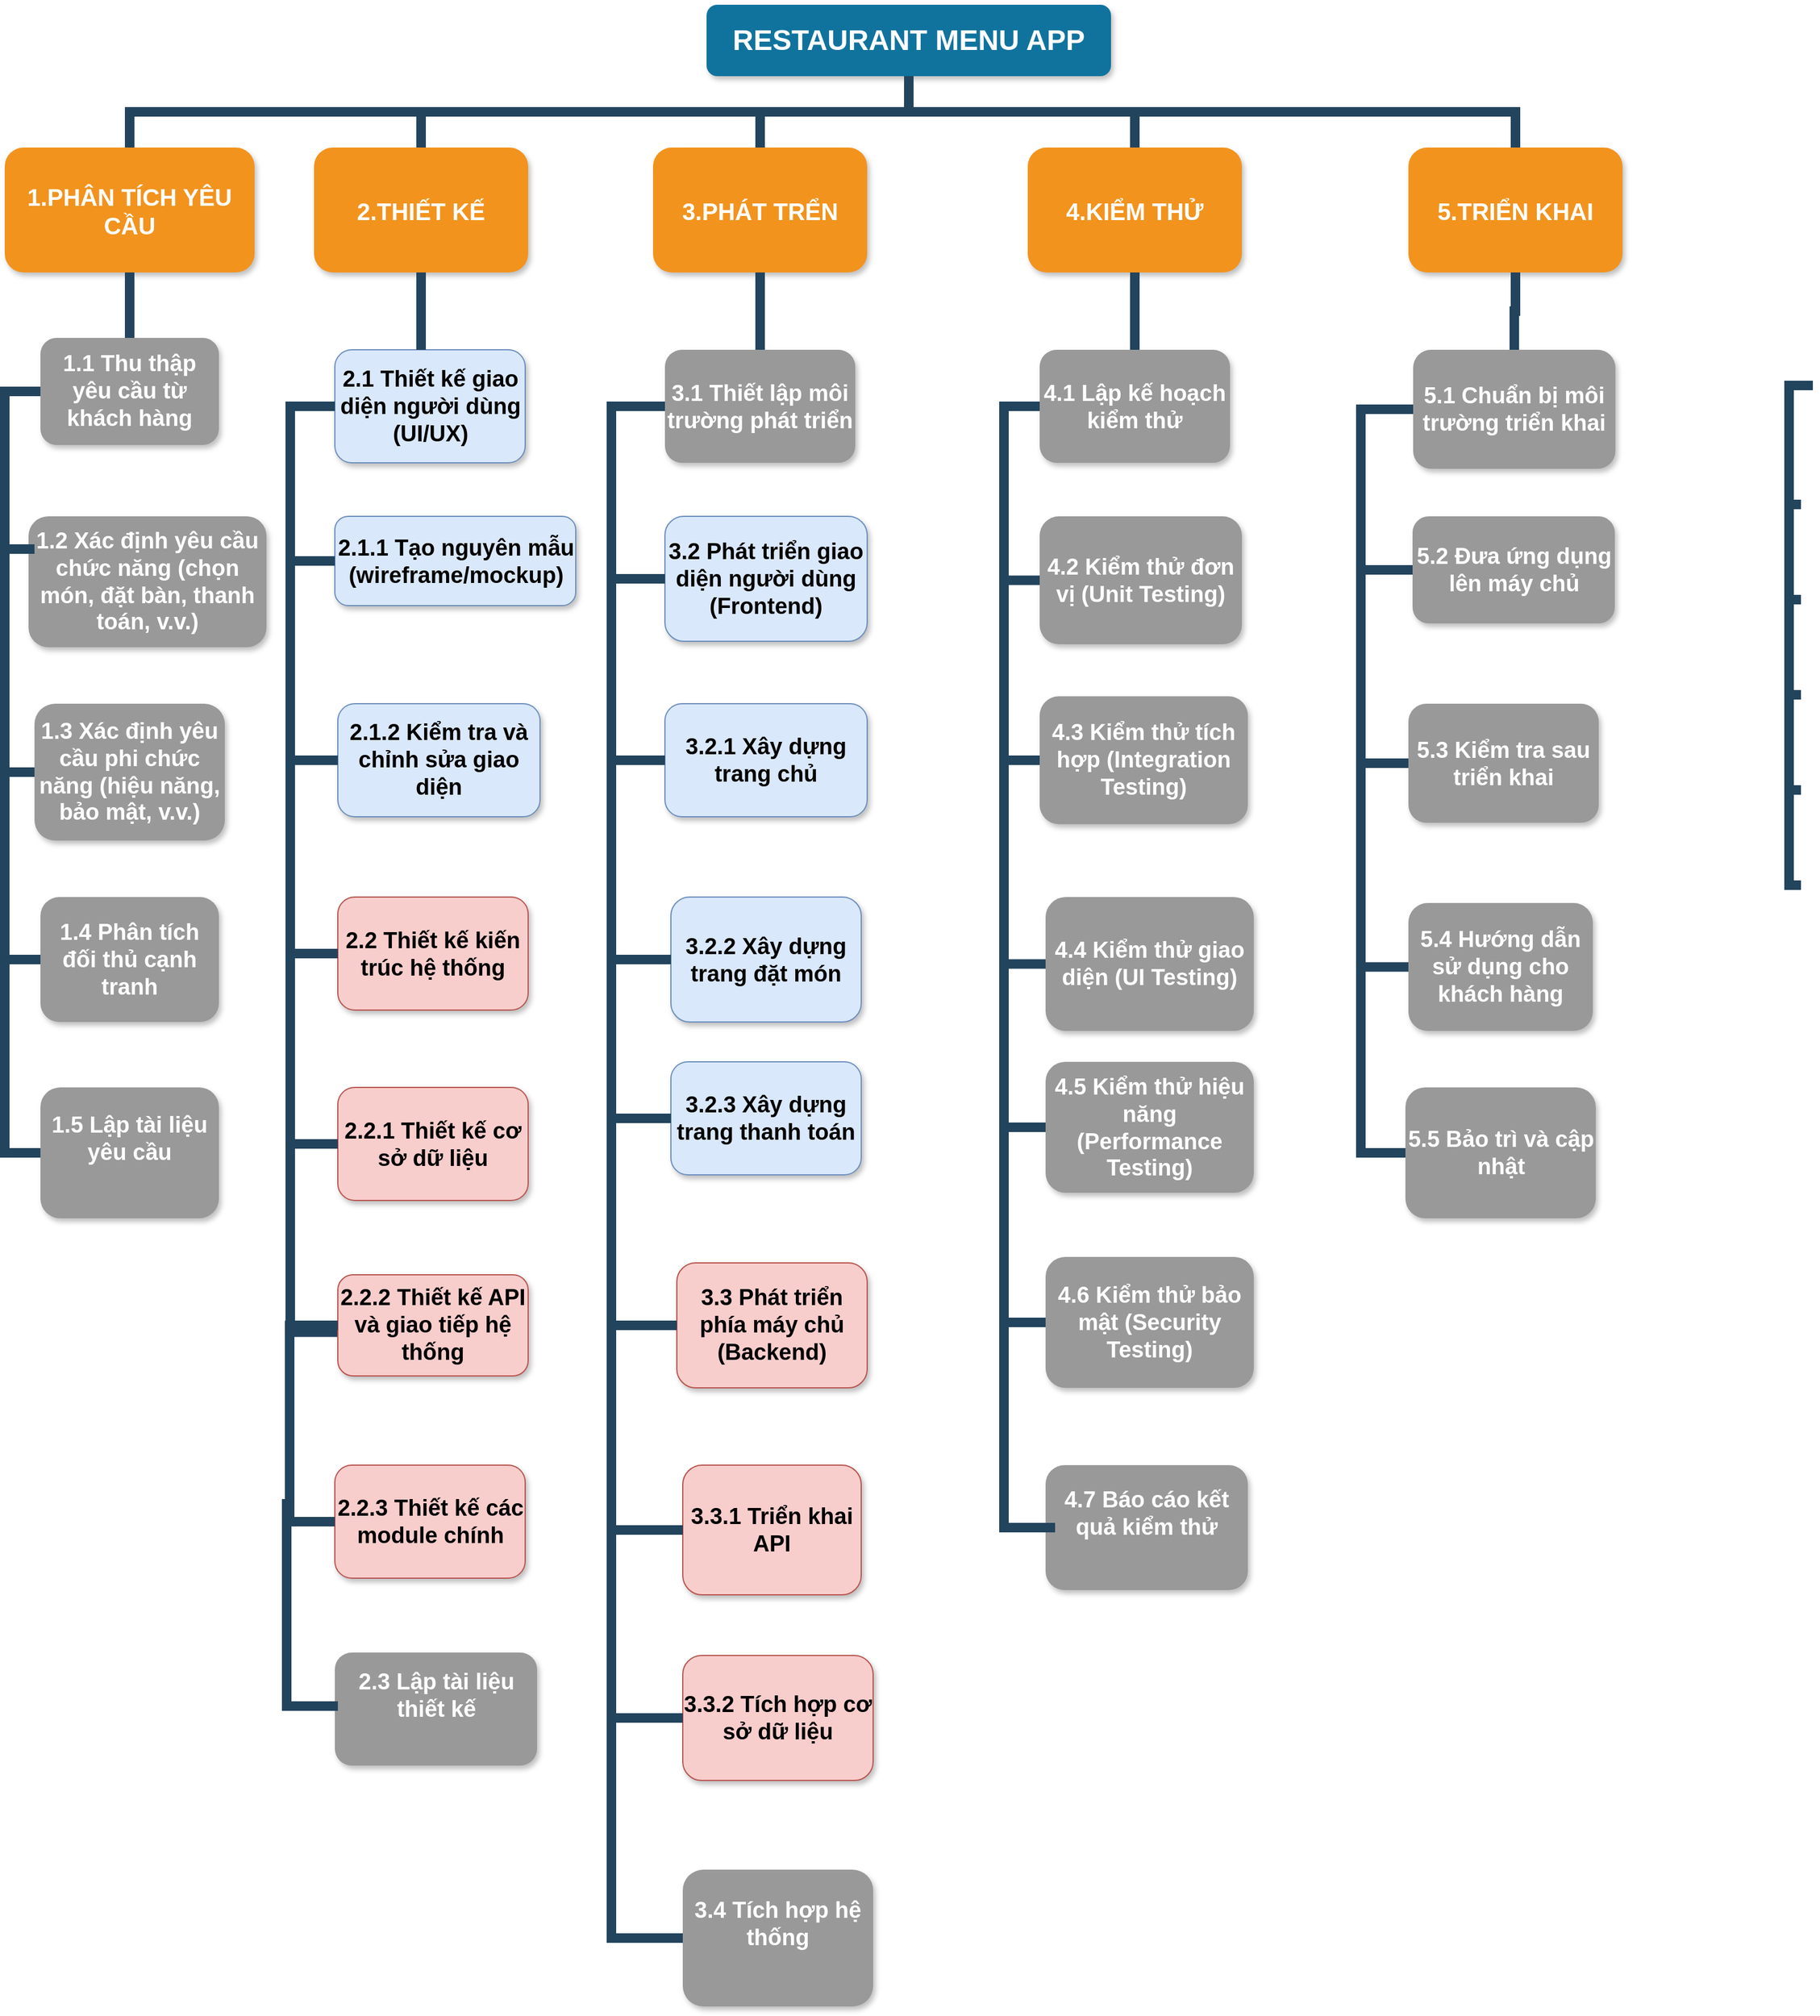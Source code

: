 <mxfile version="25.0.3">
  <diagram name="Page-1" id="64c3da0e-402f-94eb-ee01-a36477274f13">
    <mxGraphModel dx="1500" dy="817" grid="1" gridSize="10" guides="1" tooltips="1" connect="1" arrows="1" fold="1" page="1" pageScale="1" pageWidth="1169" pageHeight="826" background="none" math="0" shadow="0">
      <root>
        <mxCell id="0" />
        <mxCell id="1" parent="0" />
        <mxCell id="2" value="RESTAURANT MENU APP" style="whiteSpace=wrap;rounded=1;shadow=1;fillColor=#10739E;strokeColor=none;fontColor=#FFFFFF;fontStyle=1;fontSize=24" parent="1" vertex="1">
          <mxGeometry x="990" y="10" width="340" height="60" as="geometry" />
        </mxCell>
        <mxCell id="3" value="1.PHÂN TÍCH YÊU CẦU" style="whiteSpace=wrap;rounded=1;fillColor=#F2931E;strokeColor=none;shadow=1;fontColor=#FFFFFF;fontStyle=1;fontSize=20;" parent="1" vertex="1">
          <mxGeometry x="400" y="130" width="210" height="105" as="geometry" />
        </mxCell>
        <mxCell id="4" value="2.THIẾT KẾ" style="whiteSpace=wrap;rounded=1;fillColor=#F2931E;strokeColor=none;shadow=1;fontColor=#FFFFFF;fontStyle=1;fontSize=20;" parent="1" vertex="1">
          <mxGeometry x="660" y="130" width="180" height="105" as="geometry" />
        </mxCell>
        <mxCell id="6" value="3.PHÁT TRỂN" style="whiteSpace=wrap;rounded=1;fillColor=#F2931E;strokeColor=none;shadow=1;fontColor=#FFFFFF;fontStyle=1;fontSize=20;" parent="1" vertex="1">
          <mxGeometry x="945" y="130" width="180" height="105" as="geometry" />
        </mxCell>
        <mxCell id="7" value="4.KIỂM THỬ" style="whiteSpace=wrap;rounded=1;fillColor=#F2931E;strokeColor=none;shadow=1;fontColor=#FFFFFF;fontStyle=1;fontSize=20;" parent="1" vertex="1">
          <mxGeometry x="1260" y="130" width="180" height="105" as="geometry" />
        </mxCell>
        <mxCell id="8" value="5.TRIỂN KHAI" style="whiteSpace=wrap;rounded=1;fillColor=#F2931E;strokeColor=none;shadow=1;fontColor=#FFFFFF;fontStyle=1;fontSize=20;" parent="1" vertex="1">
          <mxGeometry x="1580" y="130" width="180" height="105" as="geometry" />
        </mxCell>
        <mxCell id="10" value="1.1 Thu thập yêu cầu từ khách hàng" style="whiteSpace=wrap;rounded=1;fillColor=#999999;strokeColor=none;shadow=1;fontColor=#FFFFFF;fontSize=19;fontStyle=1" parent="1" vertex="1">
          <mxGeometry x="430" y="290" width="150" height="90" as="geometry" />
        </mxCell>
        <mxCell id="23" value="1.2 Xác định yêu cầu chức năng (chọn món, đặt bàn, thanh toán, v.v.)" style="whiteSpace=wrap;rounded=1;fillColor=#999999;strokeColor=none;shadow=1;fontColor=#FFFFFF;fontStyle=1;fontSize=19;" parent="1" vertex="1">
          <mxGeometry x="420" y="440" width="200" height="110" as="geometry" />
        </mxCell>
        <mxCell id="24" value="1.3 Xác định yêu cầu phi chức năng (hiệu năng, bảo mật, v.v.)" style="whiteSpace=wrap;rounded=1;fillColor=#999999;strokeColor=none;shadow=1;fontColor=#FFFFFF;fontStyle=1;fontSize=19;" parent="1" vertex="1">
          <mxGeometry x="425" y="597.5" width="160" height="115" as="geometry" />
        </mxCell>
        <mxCell id="25" value="1.4 Phân tích đối thủ cạnh tranh" style="whiteSpace=wrap;rounded=1;fillColor=#999999;strokeColor=none;shadow=1;fontColor=#FFFFFF;fontStyle=1;fontSize=19;" parent="1" vertex="1">
          <mxGeometry x="430" y="760" width="150" height="105" as="geometry" />
        </mxCell>
        <mxCell id="26" value="1.5 Lập tài liệu yêu cầu&#xa;" style="whiteSpace=wrap;rounded=1;fillColor=#999999;strokeColor=none;shadow=1;fontColor=#FFFFFF;fontStyle=1;fontSize=19;" parent="1" vertex="1">
          <mxGeometry x="430" y="920" width="150" height="110" as="geometry" />
        </mxCell>
        <mxCell id="43" value="2.1 Thiết kế giao diện người dùng (UI/UX)" style="whiteSpace=wrap;rounded=1;fillColor=#dae8fc;strokeColor=#6c8ebf;shadow=1;fontSize=19;fontStyle=1" parent="1" vertex="1">
          <mxGeometry x="677.5" y="300" width="160" height="95" as="geometry" />
        </mxCell>
        <mxCell id="45" value="2.1.1 Tạo nguyên mẫu (wireframe/mockup)" style="whiteSpace=wrap;rounded=1;fillColor=#dae8fc;strokeColor=#6c8ebf;shadow=1;fontStyle=1;fontSize=19;" parent="1" vertex="1">
          <mxGeometry x="677.5" y="440" width="202.5" height="75" as="geometry" />
        </mxCell>
        <mxCell id="46" value="2.1.2 Kiểm tra và chỉnh sửa giao diện" style="whiteSpace=wrap;rounded=1;fillColor=#dae8fc;strokeColor=#6c8ebf;shadow=1;fontStyle=1;fontSize=19;" parent="1" vertex="1">
          <mxGeometry x="680" y="597.5" width="170" height="95" as="geometry" />
        </mxCell>
        <mxCell id="47" value="2.2 Thiết kế kiến trúc hệ thống" style="whiteSpace=wrap;rounded=1;fillColor=#f8cecc;strokeColor=#b85450;shadow=1;fontStyle=1;fontSize=19;" parent="1" vertex="1">
          <mxGeometry x="680" y="760" width="160" height="95" as="geometry" />
        </mxCell>
        <mxCell id="48" value="2.2.1 Thiết kế cơ sở dữ liệu" style="whiteSpace=wrap;rounded=1;fillColor=#f8cecc;strokeColor=#b85450;shadow=1;fontStyle=1;fontSize=19;" parent="1" vertex="1">
          <mxGeometry x="680" y="920" width="160" height="95" as="geometry" />
        </mxCell>
        <mxCell id="103" value="" style="edgeStyle=elbowEdgeStyle;elbow=vertical;rounded=0;fontColor=#000000;endArrow=none;endFill=0;strokeWidth=8;strokeColor=#23445D;" parent="1" source="3" target="10" edge="1">
          <mxGeometry width="100" height="100" relative="1" as="geometry">
            <mxPoint x="330" y="295" as="sourcePoint" />
            <mxPoint x="430" y="195" as="targetPoint" />
          </mxGeometry>
        </mxCell>
        <mxCell id="105" value="" style="edgeStyle=elbowEdgeStyle;elbow=horizontal;rounded=0;fontColor=#000000;endArrow=none;endFill=0;strokeWidth=8;strokeColor=#23445D;fontSize=19;fontStyle=1" parent="1" source="10" edge="1">
          <mxGeometry width="100" height="100" relative="1" as="geometry">
            <mxPoint x="360" y="495" as="sourcePoint" />
            <mxPoint x="425.0" y="467.5" as="targetPoint" />
            <Array as="points">
              <mxPoint x="400" y="395" />
            </Array>
          </mxGeometry>
        </mxCell>
        <mxCell id="106" value="" style="edgeStyle=elbowEdgeStyle;elbow=horizontal;rounded=0;fontColor=#000000;endArrow=none;endFill=0;strokeWidth=8;strokeColor=#23445D;fontSize=19;entryX=0;entryY=0.5;entryDx=0;entryDy=0;fontStyle=1" parent="1" source="10" target="24" edge="1">
          <mxGeometry width="100" height="100" relative="1" as="geometry">
            <mxPoint x="430" y="355" as="sourcePoint" />
            <mxPoint x="430.0" y="612.5" as="targetPoint" />
            <Array as="points">
              <mxPoint x="400" y="415" />
            </Array>
          </mxGeometry>
        </mxCell>
        <mxCell id="107" value="" style="edgeStyle=elbowEdgeStyle;elbow=horizontal;rounded=0;fontColor=#000000;endArrow=none;endFill=0;strokeWidth=8;strokeColor=#23445D;fontSize=19;fontStyle=1" parent="1" source="10" edge="1">
          <mxGeometry width="100" height="100" relative="1" as="geometry">
            <mxPoint x="430" y="355" as="sourcePoint" />
            <mxPoint x="400" y="685" as="targetPoint" />
            <Array as="points">
              <mxPoint x="400" y="555" />
            </Array>
          </mxGeometry>
        </mxCell>
        <mxCell id="109" value="" style="edgeStyle=elbowEdgeStyle;elbow=horizontal;rounded=0;fontColor=#000000;endArrow=none;endFill=0;strokeWidth=8;strokeColor=#23445D;fontSize=19;entryX=0;entryY=0.5;entryDx=0;entryDy=0;fontStyle=1" parent="1" source="10" target="26" edge="1">
          <mxGeometry width="100" height="100" relative="1" as="geometry">
            <mxPoint x="450" y="375" as="sourcePoint" />
            <mxPoint x="425.0" y="915" as="targetPoint" />
            <Array as="points">
              <mxPoint x="400" y="425" />
            </Array>
          </mxGeometry>
        </mxCell>
        <mxCell id="110" value="" style="edgeStyle=elbowEdgeStyle;elbow=horizontal;rounded=0;fontColor=#000000;endArrow=none;endFill=0;strokeWidth=8;strokeColor=#23445D;fontSize=19;fontStyle=1" parent="1" source="10" target="25" edge="1">
          <mxGeometry width="100" height="100" relative="1" as="geometry">
            <mxPoint x="460" y="385" as="sourcePoint" />
            <mxPoint x="460" y="485" as="targetPoint" />
            <Array as="points">
              <mxPoint x="400" y="445" />
            </Array>
          </mxGeometry>
        </mxCell>
        <mxCell id="116" value="" style="edgeStyle=elbowEdgeStyle;elbow=vertical;rounded=0;fontColor=#000000;endArrow=none;endFill=0;strokeWidth=8;strokeColor=#23445D;" parent="1" source="4" target="43" edge="1">
          <mxGeometry width="100" height="100" relative="1" as="geometry">
            <mxPoint x="410" y="245.0" as="sourcePoint" />
            <mxPoint x="310" y="315" as="targetPoint" />
            <Array as="points">
              <mxPoint x="750" y="280" />
            </Array>
          </mxGeometry>
        </mxCell>
        <mxCell id="119" value="" style="edgeStyle=elbowEdgeStyle;elbow=horizontal;rounded=0;fontColor=#000000;endArrow=none;endFill=0;strokeWidth=8;strokeColor=#23445D;fontSize=19;fontStyle=1" parent="1" source="43" target="46" edge="1">
          <mxGeometry width="100" height="100" relative="1" as="geometry">
            <mxPoint x="650" y="352.5" as="sourcePoint" />
            <mxPoint x="650.0" y="532.5" as="targetPoint" />
            <Array as="points">
              <mxPoint x="640" y="442.5" />
            </Array>
          </mxGeometry>
        </mxCell>
        <mxCell id="120" value="" style="edgeStyle=elbowEdgeStyle;elbow=horizontal;rounded=0;fontColor=#000000;endArrow=none;endFill=0;strokeWidth=8;strokeColor=#23445D;entryX=0;entryY=0.567;entryDx=0;entryDy=0;entryPerimeter=0;fontSize=19;fontStyle=1" parent="1" source="43" target="l3d1bwcE0rLVuhqeLfsA-234" edge="1">
          <mxGeometry width="100" height="100" relative="1" as="geometry">
            <mxPoint x="650" y="352.5" as="sourcePoint" />
            <mxPoint x="650" y="862.5" as="targetPoint" />
            <Array as="points">
              <mxPoint x="640" y="572.5" />
            </Array>
          </mxGeometry>
        </mxCell>
        <mxCell id="121" value="" style="edgeStyle=elbowEdgeStyle;elbow=horizontal;rounded=0;fontColor=#000000;endArrow=none;endFill=0;strokeWidth=8;strokeColor=#23445D;fontSize=19;fontStyle=1" parent="1" source="43" target="48" edge="1">
          <mxGeometry width="100" height="100" relative="1" as="geometry">
            <mxPoint x="650" y="352.5" as="sourcePoint" />
            <mxPoint x="650" y="692.5" as="targetPoint" />
            <Array as="points">
              <mxPoint x="640" y="522.5" />
            </Array>
          </mxGeometry>
        </mxCell>
        <mxCell id="122" value="" style="edgeStyle=elbowEdgeStyle;elbow=horizontal;rounded=0;fontColor=#000000;endArrow=none;endFill=0;strokeWidth=8;strokeColor=#23445D;fontSize=19;fontStyle=1" parent="1" source="43" target="47" edge="1">
          <mxGeometry width="100" height="100" relative="1" as="geometry">
            <mxPoint x="650" y="352.5" as="sourcePoint" />
            <mxPoint x="650.0" y="612.5" as="targetPoint" />
            <Array as="points">
              <mxPoint x="640" y="520" />
            </Array>
          </mxGeometry>
        </mxCell>
        <mxCell id="133" value="3.1 Thiết lập môi trường phát triển" style="whiteSpace=wrap;rounded=1;fillColor=#999999;strokeColor=none;shadow=1;fontColor=#FFFFFF;fontSize=19;fontStyle=1" parent="1" vertex="1">
          <mxGeometry x="955" y="300" width="160" height="95" as="geometry" />
        </mxCell>
        <mxCell id="135" value="3.2 Phát triển giao diện người dùng (Frontend)" style="whiteSpace=wrap;rounded=1;fillColor=#dae8fc;strokeColor=#6c8ebf;shadow=1;fontStyle=1;fontSize=19;" parent="1" vertex="1">
          <mxGeometry x="955" y="440" width="170" height="105" as="geometry" />
        </mxCell>
        <mxCell id="136" value="3.2.1 Xây dựng trang chủ" style="whiteSpace=wrap;rounded=1;fillColor=#dae8fc;strokeColor=#6c8ebf;shadow=1;fontStyle=1;fontSize=19;" parent="1" vertex="1">
          <mxGeometry x="955" y="597.5" width="170" height="95" as="geometry" />
        </mxCell>
        <mxCell id="137" value="3.2.2 Xây dựng trang đặt món" style="whiteSpace=wrap;rounded=1;fillColor=#dae8fc;strokeColor=#6c8ebf;shadow=1;fontStyle=1;fontSize=19;" parent="1" vertex="1">
          <mxGeometry x="960" y="760" width="160" height="105" as="geometry" />
        </mxCell>
        <mxCell id="138" value="3.2.3 Xây dựng trang thanh toán" style="whiteSpace=wrap;rounded=1;fillColor=#dae8fc;strokeColor=#6c8ebf;shadow=1;fontStyle=1;fontSize=19;" parent="1" vertex="1">
          <mxGeometry x="960" y="898.5" width="160" height="95" as="geometry" />
        </mxCell>
        <mxCell id="139" value="3.3 Phát triển phía máy chủ (Backend)" style="whiteSpace=wrap;rounded=1;fillColor=#f8cecc;strokeColor=#b85450;shadow=1;fontStyle=1;fontSize=19;" parent="1" vertex="1">
          <mxGeometry x="965" y="1067.5" width="160" height="105" as="geometry" />
        </mxCell>
        <mxCell id="146" value="" style="edgeStyle=elbowEdgeStyle;elbow=horizontal;rounded=0;fontColor=#000000;endArrow=none;endFill=0;strokeWidth=8;strokeColor=#23445D;fontSize=19;fontStyle=1" parent="1" source="133" target="136" edge="1">
          <mxGeometry width="100" height="100" relative="1" as="geometry">
            <mxPoint x="920" y="345" as="sourcePoint" />
            <mxPoint x="920.0" y="525" as="targetPoint" />
            <Array as="points">
              <mxPoint x="910" y="435" />
            </Array>
          </mxGeometry>
        </mxCell>
        <mxCell id="147" value="" style="edgeStyle=elbowEdgeStyle;elbow=horizontal;rounded=0;fontColor=#000000;endArrow=none;endFill=0;strokeWidth=8;strokeColor=#23445D;fontSize=19;fontStyle=1" parent="1" source="133" target="139" edge="1">
          <mxGeometry width="100" height="100" relative="1" as="geometry">
            <mxPoint x="920" y="345" as="sourcePoint" />
            <mxPoint x="920" y="765" as="targetPoint" />
            <Array as="points">
              <mxPoint x="910" y="565" />
            </Array>
          </mxGeometry>
        </mxCell>
        <mxCell id="148" value="" style="edgeStyle=elbowEdgeStyle;elbow=horizontal;rounded=0;fontColor=#000000;endArrow=none;endFill=0;strokeWidth=8;strokeColor=#23445D;fontSize=19;fontStyle=1" parent="1" source="133" target="138" edge="1">
          <mxGeometry width="100" height="100" relative="1" as="geometry">
            <mxPoint x="920" y="345" as="sourcePoint" />
            <mxPoint x="920" y="685" as="targetPoint" />
            <Array as="points">
              <mxPoint x="910" y="515" />
            </Array>
          </mxGeometry>
        </mxCell>
        <mxCell id="149" value="" style="edgeStyle=elbowEdgeStyle;elbow=horizontal;rounded=0;fontColor=#000000;endArrow=none;endFill=0;strokeWidth=8;strokeColor=#23445D;fontSize=19;fontStyle=1" parent="1" source="133" target="137" edge="1">
          <mxGeometry width="100" height="100" relative="1" as="geometry">
            <mxPoint x="920" y="345" as="sourcePoint" />
            <mxPoint x="920.0" y="605" as="targetPoint" />
            <Array as="points">
              <mxPoint x="910" y="485" />
            </Array>
          </mxGeometry>
        </mxCell>
        <mxCell id="155" value="4.1 Lập kế hoạch kiểm thử" style="whiteSpace=wrap;rounded=1;fillColor=#999999;strokeColor=none;shadow=1;fontColor=#FFFFFF;fontSize=19;fontStyle=1" parent="1" vertex="1">
          <mxGeometry x="1270" y="300" width="160" height="95" as="geometry" />
        </mxCell>
        <mxCell id="157" value="4.2 Kiểm thử đơn vị (Unit Testing)" style="whiteSpace=wrap;rounded=1;fillColor=#999999;strokeColor=none;shadow=1;fontColor=#FFFFFF;fontStyle=1;fontSize=19;" parent="1" vertex="1">
          <mxGeometry x="1270" y="440" width="170" height="107.5" as="geometry" />
        </mxCell>
        <mxCell id="158" value="4.3 Kiểm thử tích hợp (Integration Testing)" style="whiteSpace=wrap;rounded=1;fillColor=#999999;strokeColor=none;shadow=1;fontColor=#FFFFFF;fontStyle=1;fontSize=19;" parent="1" vertex="1">
          <mxGeometry x="1270" y="591.25" width="175" height="107.5" as="geometry" />
        </mxCell>
        <mxCell id="159" value="4.4 Kiểm thử giao diện (UI Testing)" style="whiteSpace=wrap;rounded=1;fillColor=#999999;strokeColor=none;shadow=1;fontColor=#FFFFFF;fontStyle=1;fontSize=19;" parent="1" vertex="1">
          <mxGeometry x="1275" y="760" width="175" height="112.5" as="geometry" />
        </mxCell>
        <mxCell id="160" value="4.5 Kiểm thử hiệu năng (Performance Testing)" style="whiteSpace=wrap;rounded=1;fillColor=#999999;strokeColor=none;shadow=1;fontColor=#FFFFFF;fontStyle=1;fontSize=19;" parent="1" vertex="1">
          <mxGeometry x="1275" y="898.5" width="175" height="110" as="geometry" />
        </mxCell>
        <mxCell id="161" value="4.6 Kiểm thử bảo mật (Security Testing)" style="whiteSpace=wrap;rounded=1;fillColor=#999999;strokeColor=none;shadow=1;fontColor=#FFFFFF;fontStyle=1;fontSize=19;" parent="1" vertex="1">
          <mxGeometry x="1275" y="1062.5" width="175" height="110" as="geometry" />
        </mxCell>
        <mxCell id="167" value="" style="edgeStyle=elbowEdgeStyle;elbow=horizontal;rounded=0;fontColor=#000000;endArrow=none;endFill=0;strokeWidth=8;strokeColor=#23445D;fontSize=19;fontStyle=1" parent="1" source="155" target="157" edge="1">
          <mxGeometry width="100" height="100" relative="1" as="geometry">
            <mxPoint x="1240" y="355.0" as="sourcePoint" />
            <mxPoint x="1250.0" y="455.0" as="targetPoint" />
            <Array as="points">
              <mxPoint x="1240" y="405.0" />
            </Array>
          </mxGeometry>
        </mxCell>
        <mxCell id="168" value="" style="edgeStyle=elbowEdgeStyle;elbow=horizontal;rounded=0;fontColor=#000000;endArrow=none;endFill=0;strokeWidth=8;strokeColor=#23445D;fontSize=19;fontStyle=1" parent="1" source="155" target="158" edge="1">
          <mxGeometry width="100" height="100" relative="1" as="geometry">
            <mxPoint x="1250" y="355.0" as="sourcePoint" />
            <mxPoint x="1250.0" y="535.0" as="targetPoint" />
            <Array as="points">
              <mxPoint x="1240" y="445.0" />
            </Array>
          </mxGeometry>
        </mxCell>
        <mxCell id="169" value="" style="edgeStyle=elbowEdgeStyle;elbow=horizontal;rounded=0;fontColor=#000000;endArrow=none;endFill=0;strokeWidth=8;strokeColor=#23445D;fontSize=19;fontStyle=1" parent="1" source="155" target="161" edge="1">
          <mxGeometry width="100" height="100" relative="1" as="geometry">
            <mxPoint x="1250" y="355.0" as="sourcePoint" />
            <mxPoint x="1250" y="775.0" as="targetPoint" />
            <Array as="points">
              <mxPoint x="1240" y="575.0" />
            </Array>
          </mxGeometry>
        </mxCell>
        <mxCell id="170" value="" style="edgeStyle=elbowEdgeStyle;elbow=horizontal;rounded=0;fontColor=#000000;endArrow=none;endFill=0;strokeWidth=8;strokeColor=#23445D;fontSize=19;fontStyle=1" parent="1" source="155" target="160" edge="1">
          <mxGeometry width="100" height="100" relative="1" as="geometry">
            <mxPoint x="1250" y="355.0" as="sourcePoint" />
            <mxPoint x="1250" y="695.0" as="targetPoint" />
            <Array as="points">
              <mxPoint x="1240" y="525.0" />
            </Array>
          </mxGeometry>
        </mxCell>
        <mxCell id="171" value="" style="edgeStyle=elbowEdgeStyle;elbow=horizontal;rounded=0;fontColor=#000000;endArrow=none;endFill=0;strokeWidth=8;strokeColor=#23445D;fontSize=19;fontStyle=1" parent="1" source="155" target="159" edge="1">
          <mxGeometry width="100" height="100" relative="1" as="geometry">
            <mxPoint x="1250" y="355.0" as="sourcePoint" />
            <mxPoint x="1250.0" y="615.0" as="targetPoint" />
            <Array as="points">
              <mxPoint x="1240" y="495.0" />
            </Array>
          </mxGeometry>
        </mxCell>
        <mxCell id="177" value="5.1 Chuẩn bị môi trường triển khai" style="whiteSpace=wrap;rounded=1;fillColor=#999999;strokeColor=none;shadow=1;fontColor=#FFFFFF;fontSize=19;fontStyle=1" parent="1" vertex="1">
          <mxGeometry x="1584" y="300" width="170" height="100" as="geometry" />
        </mxCell>
        <mxCell id="179" value="5.2 Đưa ứng dụng lên máy chủ" style="whiteSpace=wrap;rounded=1;fillColor=#999999;strokeColor=none;shadow=1;fontColor=#FFFFFF;fontStyle=1;fontSize=19;" parent="1" vertex="1">
          <mxGeometry x="1583.5" y="440" width="170" height="90" as="geometry" />
        </mxCell>
        <mxCell id="180" value="5.3 Kiểm tra sau triển khai" style="whiteSpace=wrap;rounded=1;fillColor=#999999;strokeColor=none;shadow=1;fontColor=#FFFFFF;fontStyle=1;fontSize=19;" parent="1" vertex="1">
          <mxGeometry x="1580" y="597.5" width="160" height="100" as="geometry" />
        </mxCell>
        <mxCell id="181" value="5.4 Hướng dẫn sử dụng cho khách hàng" style="whiteSpace=wrap;rounded=1;fillColor=#999999;strokeColor=none;shadow=1;fontColor=#FFFFFF;fontStyle=1;fontSize=19;" parent="1" vertex="1">
          <mxGeometry x="1580" y="765" width="155" height="107.5" as="geometry" />
        </mxCell>
        <mxCell id="182" value="5.5 Bảo trì và cập nhật" style="whiteSpace=wrap;rounded=1;fillColor=#999999;strokeColor=none;shadow=1;fontColor=#FFFFFF;fontStyle=1;fontSize=19;" parent="1" vertex="1">
          <mxGeometry x="1577.5" y="920" width="160" height="110" as="geometry" />
        </mxCell>
        <mxCell id="189" value="" style="edgeStyle=elbowEdgeStyle;elbow=horizontal;rounded=0;fontColor=#000000;endArrow=none;endFill=0;strokeWidth=8;strokeColor=#23445D;fontSize=19;fontStyle=1" parent="1" source="177" target="179" edge="1">
          <mxGeometry width="100" height="100" relative="1" as="geometry">
            <mxPoint x="1540" y="370.0" as="sourcePoint" />
            <mxPoint x="1550.0" y="470.0" as="targetPoint" />
            <Array as="points">
              <mxPoint x="1540" y="420.0" />
            </Array>
          </mxGeometry>
        </mxCell>
        <mxCell id="190" value="" style="edgeStyle=elbowEdgeStyle;elbow=horizontal;rounded=0;fontColor=#000000;endArrow=none;endFill=0;strokeWidth=8;strokeColor=#23445D;fontSize=19;fontStyle=1" parent="1" source="177" target="180" edge="1">
          <mxGeometry width="100" height="100" relative="1" as="geometry">
            <mxPoint x="1550" y="370.0" as="sourcePoint" />
            <mxPoint x="1550.0" y="550.0" as="targetPoint" />
            <Array as="points">
              <mxPoint x="1540" y="460.0" />
            </Array>
          </mxGeometry>
        </mxCell>
        <mxCell id="191" value="" style="edgeStyle=elbowEdgeStyle;elbow=horizontal;rounded=0;fontColor=#000000;endArrow=none;endFill=0;strokeWidth=8;strokeColor=#23445D;fontSize=19;fontStyle=1" parent="1" source="177" edge="1">
          <mxGeometry width="100" height="100" relative="1" as="geometry">
            <mxPoint x="1550" y="370.0" as="sourcePoint" />
            <mxPoint x="1540" y="710" as="targetPoint" />
            <Array as="points">
              <mxPoint x="1540" y="590.0" />
            </Array>
          </mxGeometry>
        </mxCell>
        <mxCell id="192" value="" style="edgeStyle=elbowEdgeStyle;elbow=horizontal;rounded=0;fontColor=#000000;endArrow=none;endFill=0;strokeWidth=8;strokeColor=#23445D;fontSize=19;fontStyle=1" parent="1" source="177" target="182" edge="1">
          <mxGeometry width="100" height="100" relative="1" as="geometry">
            <mxPoint x="1550" y="370.0" as="sourcePoint" />
            <mxPoint x="1550" y="710.0" as="targetPoint" />
            <Array as="points">
              <mxPoint x="1540" y="540.0" />
            </Array>
          </mxGeometry>
        </mxCell>
        <mxCell id="193" value="" style="edgeStyle=elbowEdgeStyle;elbow=horizontal;rounded=0;fontColor=#000000;endArrow=none;endFill=0;strokeWidth=8;strokeColor=#23445D;fontSize=19;fontStyle=1" parent="1" source="177" target="181" edge="1">
          <mxGeometry width="100" height="100" relative="1" as="geometry">
            <mxPoint x="1550" y="370.0" as="sourcePoint" />
            <mxPoint x="1550.0" y="630.0" as="targetPoint" />
            <Array as="points">
              <mxPoint x="1540" y="510.0" />
            </Array>
          </mxGeometry>
        </mxCell>
        <mxCell id="211" value="" style="edgeStyle=elbowEdgeStyle;elbow=horizontal;rounded=0;fontColor=#000000;endArrow=none;endFill=0;strokeWidth=8;strokeColor=#23445D;" parent="1" target="201" edge="1">
          <mxGeometry width="100" height="100" relative="1" as="geometry">
            <mxPoint x="1920" y="330.0" as="sourcePoint" />
            <mxPoint x="1910.0" y="430.0" as="targetPoint" />
            <Array as="points">
              <mxPoint x="1900" y="380.0" />
            </Array>
          </mxGeometry>
        </mxCell>
        <mxCell id="212" value="" style="edgeStyle=elbowEdgeStyle;elbow=horizontal;rounded=0;fontColor=#000000;endArrow=none;endFill=0;strokeWidth=8;strokeColor=#23445D;" parent="1" target="202" edge="1">
          <mxGeometry width="100" height="100" relative="1" as="geometry">
            <mxPoint x="1920" y="330.0" as="sourcePoint" />
            <mxPoint x="1910.0" y="510.0" as="targetPoint" />
            <Array as="points">
              <mxPoint x="1900" y="420.0" />
            </Array>
          </mxGeometry>
        </mxCell>
        <mxCell id="213" value="" style="edgeStyle=elbowEdgeStyle;elbow=horizontal;rounded=0;fontColor=#000000;endArrow=none;endFill=0;strokeWidth=8;strokeColor=#23445D;" parent="1" target="205" edge="1">
          <mxGeometry width="100" height="100" relative="1" as="geometry">
            <mxPoint x="1920" y="330.0" as="sourcePoint" />
            <mxPoint x="1910" y="750.0" as="targetPoint" />
            <Array as="points">
              <mxPoint x="1900" y="550.0" />
            </Array>
          </mxGeometry>
        </mxCell>
        <mxCell id="214" value="" style="edgeStyle=elbowEdgeStyle;elbow=horizontal;rounded=0;fontColor=#000000;endArrow=none;endFill=0;strokeWidth=8;strokeColor=#23445D;" parent="1" target="204" edge="1">
          <mxGeometry width="100" height="100" relative="1" as="geometry">
            <mxPoint x="1920" y="330.0" as="sourcePoint" />
            <mxPoint x="1910" y="670.0" as="targetPoint" />
            <Array as="points">
              <mxPoint x="1900" y="500.0" />
            </Array>
          </mxGeometry>
        </mxCell>
        <mxCell id="215" value="" style="edgeStyle=elbowEdgeStyle;elbow=horizontal;rounded=0;fontColor=#000000;endArrow=none;endFill=0;strokeWidth=8;strokeColor=#23445D;" parent="1" target="203" edge="1">
          <mxGeometry width="100" height="100" relative="1" as="geometry">
            <mxPoint x="1920" y="330.0" as="sourcePoint" />
            <mxPoint x="1910.0" y="590.0" as="targetPoint" />
            <Array as="points">
              <mxPoint x="1900" y="470.0" />
            </Array>
          </mxGeometry>
        </mxCell>
        <mxCell id="221" value="" style="edgeStyle=elbowEdgeStyle;elbow=vertical;rounded=0;fontColor=#000000;endArrow=none;endFill=0;strokeWidth=8;strokeColor=#23445D;" parent="1" source="6" target="133" edge="1">
          <mxGeometry width="100" height="100" relative="1" as="geometry">
            <mxPoint x="830" y="275" as="sourcePoint" />
            <mxPoint x="930" y="175" as="targetPoint" />
          </mxGeometry>
        </mxCell>
        <mxCell id="223" value="" style="edgeStyle=elbowEdgeStyle;elbow=vertical;rounded=0;fontColor=#000000;endArrow=none;endFill=0;strokeWidth=8;strokeColor=#23445D;" parent="1" source="7" target="155" edge="1">
          <mxGeometry width="100" height="100" relative="1" as="geometry">
            <mxPoint x="1320" y="305" as="sourcePoint" />
            <mxPoint x="1220" y="195" as="targetPoint" />
          </mxGeometry>
        </mxCell>
        <mxCell id="225" value="" style="edgeStyle=elbowEdgeStyle;elbow=vertical;rounded=0;fontColor=#000000;endArrow=none;endFill=0;strokeWidth=8;strokeColor=#23445D;" parent="1" source="8" target="177" edge="1">
          <mxGeometry width="100" height="100" relative="1" as="geometry">
            <mxPoint x="1390" y="295" as="sourcePoint" />
            <mxPoint x="1490" y="195" as="targetPoint" />
          </mxGeometry>
        </mxCell>
        <mxCell id="229" value="" style="edgeStyle=elbowEdgeStyle;elbow=vertical;rounded=0;fontColor=#000000;endArrow=none;endFill=0;strokeWidth=8;strokeColor=#23445D;" parent="1" source="2" target="3" edge="1">
          <mxGeometry width="100" height="100" relative="1" as="geometry">
            <mxPoint x="540" y="140" as="sourcePoint" />
            <mxPoint x="640" y="40" as="targetPoint" />
          </mxGeometry>
        </mxCell>
        <mxCell id="230" value="" style="edgeStyle=elbowEdgeStyle;elbow=vertical;rounded=0;fontColor=#000000;endArrow=none;endFill=0;strokeWidth=8;strokeColor=#23445D;" parent="1" source="2" target="4" edge="1">
          <mxGeometry width="100" height="100" relative="1" as="geometry">
            <mxPoint x="550" y="150" as="sourcePoint" />
            <mxPoint x="650" y="50" as="targetPoint" />
          </mxGeometry>
        </mxCell>
        <mxCell id="231" value="" style="edgeStyle=elbowEdgeStyle;elbow=vertical;rounded=0;fontColor=#000000;endArrow=none;endFill=0;strokeWidth=8;strokeColor=#23445D;" parent="1" source="2" target="6" edge="1">
          <mxGeometry width="100" height="100" relative="1" as="geometry">
            <mxPoint x="560" y="160" as="sourcePoint" />
            <mxPoint x="660" y="60" as="targetPoint" />
          </mxGeometry>
        </mxCell>
        <mxCell id="232" value="" style="edgeStyle=elbowEdgeStyle;elbow=vertical;rounded=0;fontColor=#000000;endArrow=none;endFill=0;strokeWidth=8;strokeColor=#23445D;" parent="1" source="2" target="7" edge="1">
          <mxGeometry width="100" height="100" relative="1" as="geometry">
            <mxPoint x="570" y="170" as="sourcePoint" />
            <mxPoint x="670" y="70" as="targetPoint" />
          </mxGeometry>
        </mxCell>
        <mxCell id="233" value="" style="edgeStyle=elbowEdgeStyle;elbow=vertical;rounded=0;fontColor=#000000;endArrow=none;endFill=0;strokeWidth=8;strokeColor=#23445D;" parent="1" source="2" target="8" edge="1">
          <mxGeometry width="100" height="100" relative="1" as="geometry">
            <mxPoint x="580" y="180" as="sourcePoint" />
            <mxPoint x="680" y="80" as="targetPoint" />
          </mxGeometry>
        </mxCell>
        <mxCell id="234" value="" style="edgeStyle=elbowEdgeStyle;elbow=vertical;rounded=0;fontColor=#000000;endArrow=none;endFill=0;strokeWidth=8;strokeColor=#23445D;" parent="1" source="2" edge="1">
          <mxGeometry width="100" height="100" relative="1" as="geometry">
            <mxPoint x="590" y="190" as="sourcePoint" />
            <mxPoint x="1160" y="100" as="targetPoint" />
          </mxGeometry>
        </mxCell>
        <mxCell id="l3d1bwcE0rLVuhqeLfsA-234" value="2.2.2 Thiết kế API và giao tiếp hệ thống" style="whiteSpace=wrap;rounded=1;fillColor=#f8cecc;strokeColor=#b85450;shadow=1;fontStyle=1;fontSize=19;" vertex="1" parent="1">
          <mxGeometry x="680" y="1077.5" width="160" height="85" as="geometry" />
        </mxCell>
        <mxCell id="l3d1bwcE0rLVuhqeLfsA-237" value="2.2.3 Thiết kế các module chính" style="whiteSpace=wrap;rounded=1;fillColor=#f8cecc;strokeColor=#b85450;shadow=1;fontStyle=1;fontSize=19;" vertex="1" parent="1">
          <mxGeometry x="677.5" y="1237.5" width="160" height="95" as="geometry" />
        </mxCell>
        <mxCell id="l3d1bwcE0rLVuhqeLfsA-238" value="2.3 Lập tài liệu thiết kế&#xa;" style="whiteSpace=wrap;rounded=1;fillColor=#999999;strokeColor=none;shadow=1;fontColor=#FFFFFF;fontStyle=1;fontSize=19;" vertex="1" parent="1">
          <mxGeometry x="677.5" y="1395" width="170" height="95" as="geometry" />
        </mxCell>
        <mxCell id="l3d1bwcE0rLVuhqeLfsA-240" value="3.3.1 Triển khai API" style="whiteSpace=wrap;rounded=1;fillColor=#f8cecc;strokeColor=#b85450;shadow=1;fontStyle=1;fontSize=19;" vertex="1" parent="1">
          <mxGeometry x="970" y="1237.5" width="150" height="109" as="geometry" />
        </mxCell>
        <mxCell id="l3d1bwcE0rLVuhqeLfsA-241" value="3.3.2 Tích hợp cơ sở dữ liệu" style="whiteSpace=wrap;rounded=1;fillColor=#f8cecc;strokeColor=#b85450;shadow=1;fontStyle=1;fontSize=19;" vertex="1" parent="1">
          <mxGeometry x="970" y="1397.5" width="160" height="105" as="geometry" />
        </mxCell>
        <mxCell id="l3d1bwcE0rLVuhqeLfsA-242" value="3.4 Tích hợp hệ thống&#xa;" style="whiteSpace=wrap;rounded=1;fillColor=#999999;strokeColor=none;shadow=1;fontColor=#FFFFFF;fontStyle=1;fontSize=19;" vertex="1" parent="1">
          <mxGeometry x="970" y="1577.5" width="160" height="115" as="geometry" />
        </mxCell>
        <mxCell id="l3d1bwcE0rLVuhqeLfsA-243" value="4.7 Báo cáo kết quả kiểm thử&#xa;" style="whiteSpace=wrap;rounded=1;fillColor=#999999;strokeColor=none;shadow=1;fontColor=#FFFFFF;fontStyle=1;fontSize=19;" vertex="1" parent="1">
          <mxGeometry x="1275" y="1237.5" width="170" height="105" as="geometry" />
        </mxCell>
        <mxCell id="l3d1bwcE0rLVuhqeLfsA-245" value="" style="edgeStyle=elbowEdgeStyle;elbow=horizontal;rounded=0;fontColor=#000000;endArrow=none;endFill=0;strokeWidth=8;strokeColor=#23445D;entryX=0;entryY=0.5;entryDx=0;entryDy=0;fontSize=19;exitX=0;exitY=0.5;exitDx=0;exitDy=0;fontStyle=1" edge="1" parent="1" source="135" target="l3d1bwcE0rLVuhqeLfsA-240">
          <mxGeometry width="100" height="100" relative="1" as="geometry">
            <mxPoint x="930" y="482.5" as="sourcePoint" />
            <mxPoint x="930" y="902.5" as="targetPoint" />
            <Array as="points">
              <mxPoint x="910" y="702.5" />
            </Array>
          </mxGeometry>
        </mxCell>
        <mxCell id="l3d1bwcE0rLVuhqeLfsA-246" value="" style="edgeStyle=elbowEdgeStyle;elbow=horizontal;rounded=0;fontColor=#000000;endArrow=none;endFill=0;strokeWidth=8;strokeColor=#23445D;entryX=0;entryY=0.5;entryDx=0;entryDy=0;fontSize=19;" edge="1" parent="1" target="l3d1bwcE0rLVuhqeLfsA-241">
          <mxGeometry width="100" height="100" relative="1" as="geometry">
            <mxPoint x="910" y="542.5" as="sourcePoint" />
            <mxPoint x="930" y="648.5" as="targetPoint" />
            <Array as="points">
              <mxPoint x="910" y="782.5" />
            </Array>
          </mxGeometry>
        </mxCell>
        <mxCell id="l3d1bwcE0rLVuhqeLfsA-247" value="" style="edgeStyle=elbowEdgeStyle;elbow=horizontal;rounded=0;fontColor=#000000;endArrow=none;endFill=0;strokeWidth=8;strokeColor=#23445D;entryX=0;entryY=0.5;entryDx=0;entryDy=0;fontSize=19;" edge="1" parent="1" target="l3d1bwcE0rLVuhqeLfsA-242">
          <mxGeometry width="100" height="100" relative="1" as="geometry">
            <mxPoint x="910" y="642.5" as="sourcePoint" />
            <mxPoint x="930" y="748.5" as="targetPoint" />
            <Array as="points">
              <mxPoint x="910" y="882.5" />
            </Array>
          </mxGeometry>
        </mxCell>
        <mxCell id="l3d1bwcE0rLVuhqeLfsA-251" value="" style="edgeStyle=elbowEdgeStyle;elbow=horizontal;rounded=0;fontColor=#000000;endArrow=none;endFill=0;strokeWidth=8;strokeColor=#23445D;fontSize=19;entryX=0;entryY=0.5;entryDx=0;entryDy=0;fontStyle=1" edge="1" parent="1" target="45">
          <mxGeometry width="100" height="100" relative="1" as="geometry">
            <mxPoint x="640" y="350" as="sourcePoint" />
            <mxPoint x="690" y="783" as="targetPoint" />
            <Array as="points">
              <mxPoint x="640" y="440" />
            </Array>
          </mxGeometry>
        </mxCell>
        <mxCell id="l3d1bwcE0rLVuhqeLfsA-252" value="" style="edgeStyle=elbowEdgeStyle;elbow=horizontal;rounded=0;fontColor=#000000;endArrow=none;endFill=0;strokeWidth=8;strokeColor=#23445D;fontSize=19;entryX=0;entryY=0.5;entryDx=0;entryDy=0;exitX=0;exitY=0.5;exitDx=0;exitDy=0;fontStyle=1" edge="1" parent="1" source="l3d1bwcE0rLVuhqeLfsA-234" target="l3d1bwcE0rLVuhqeLfsA-237">
          <mxGeometry width="100" height="100" relative="1" as="geometry">
            <mxPoint x="677.5" y="1050" as="sourcePoint" />
            <mxPoint x="677.5" y="1178" as="targetPoint" />
            <Array as="points">
              <mxPoint x="639.5" y="1120" />
            </Array>
          </mxGeometry>
        </mxCell>
        <mxCell id="l3d1bwcE0rLVuhqeLfsA-256" value="" style="edgeStyle=elbowEdgeStyle;elbow=horizontal;rounded=0;fontColor=#000000;endArrow=none;endFill=0;strokeWidth=8;strokeColor=#23445D;fontSize=19;entryX=0.015;entryY=0.474;entryDx=0;entryDy=0;entryPerimeter=0;fontStyle=1" edge="1" parent="1" target="l3d1bwcE0rLVuhqeLfsA-238">
          <mxGeometry width="100" height="100" relative="1" as="geometry">
            <mxPoint x="640" y="1270" as="sourcePoint" />
            <mxPoint x="675.5" y="1455" as="targetPoint" />
            <Array as="points">
              <mxPoint x="637" y="1290" />
            </Array>
          </mxGeometry>
        </mxCell>
        <mxCell id="l3d1bwcE0rLVuhqeLfsA-258" value="" style="edgeStyle=elbowEdgeStyle;elbow=horizontal;rounded=0;fontColor=#000000;endArrow=none;endFill=0;strokeWidth=8;strokeColor=#23445D;fontSize=19;entryX=0.015;entryY=0.474;entryDx=0;entryDy=0;entryPerimeter=0;fontStyle=1" edge="1" parent="1">
          <mxGeometry width="100" height="100" relative="1" as="geometry">
            <mxPoint x="1243" y="1120" as="sourcePoint" />
            <mxPoint x="1283" y="1290" as="targetPoint" />
            <Array as="points">
              <mxPoint x="1240" y="1140" />
            </Array>
          </mxGeometry>
        </mxCell>
      </root>
    </mxGraphModel>
  </diagram>
</mxfile>

